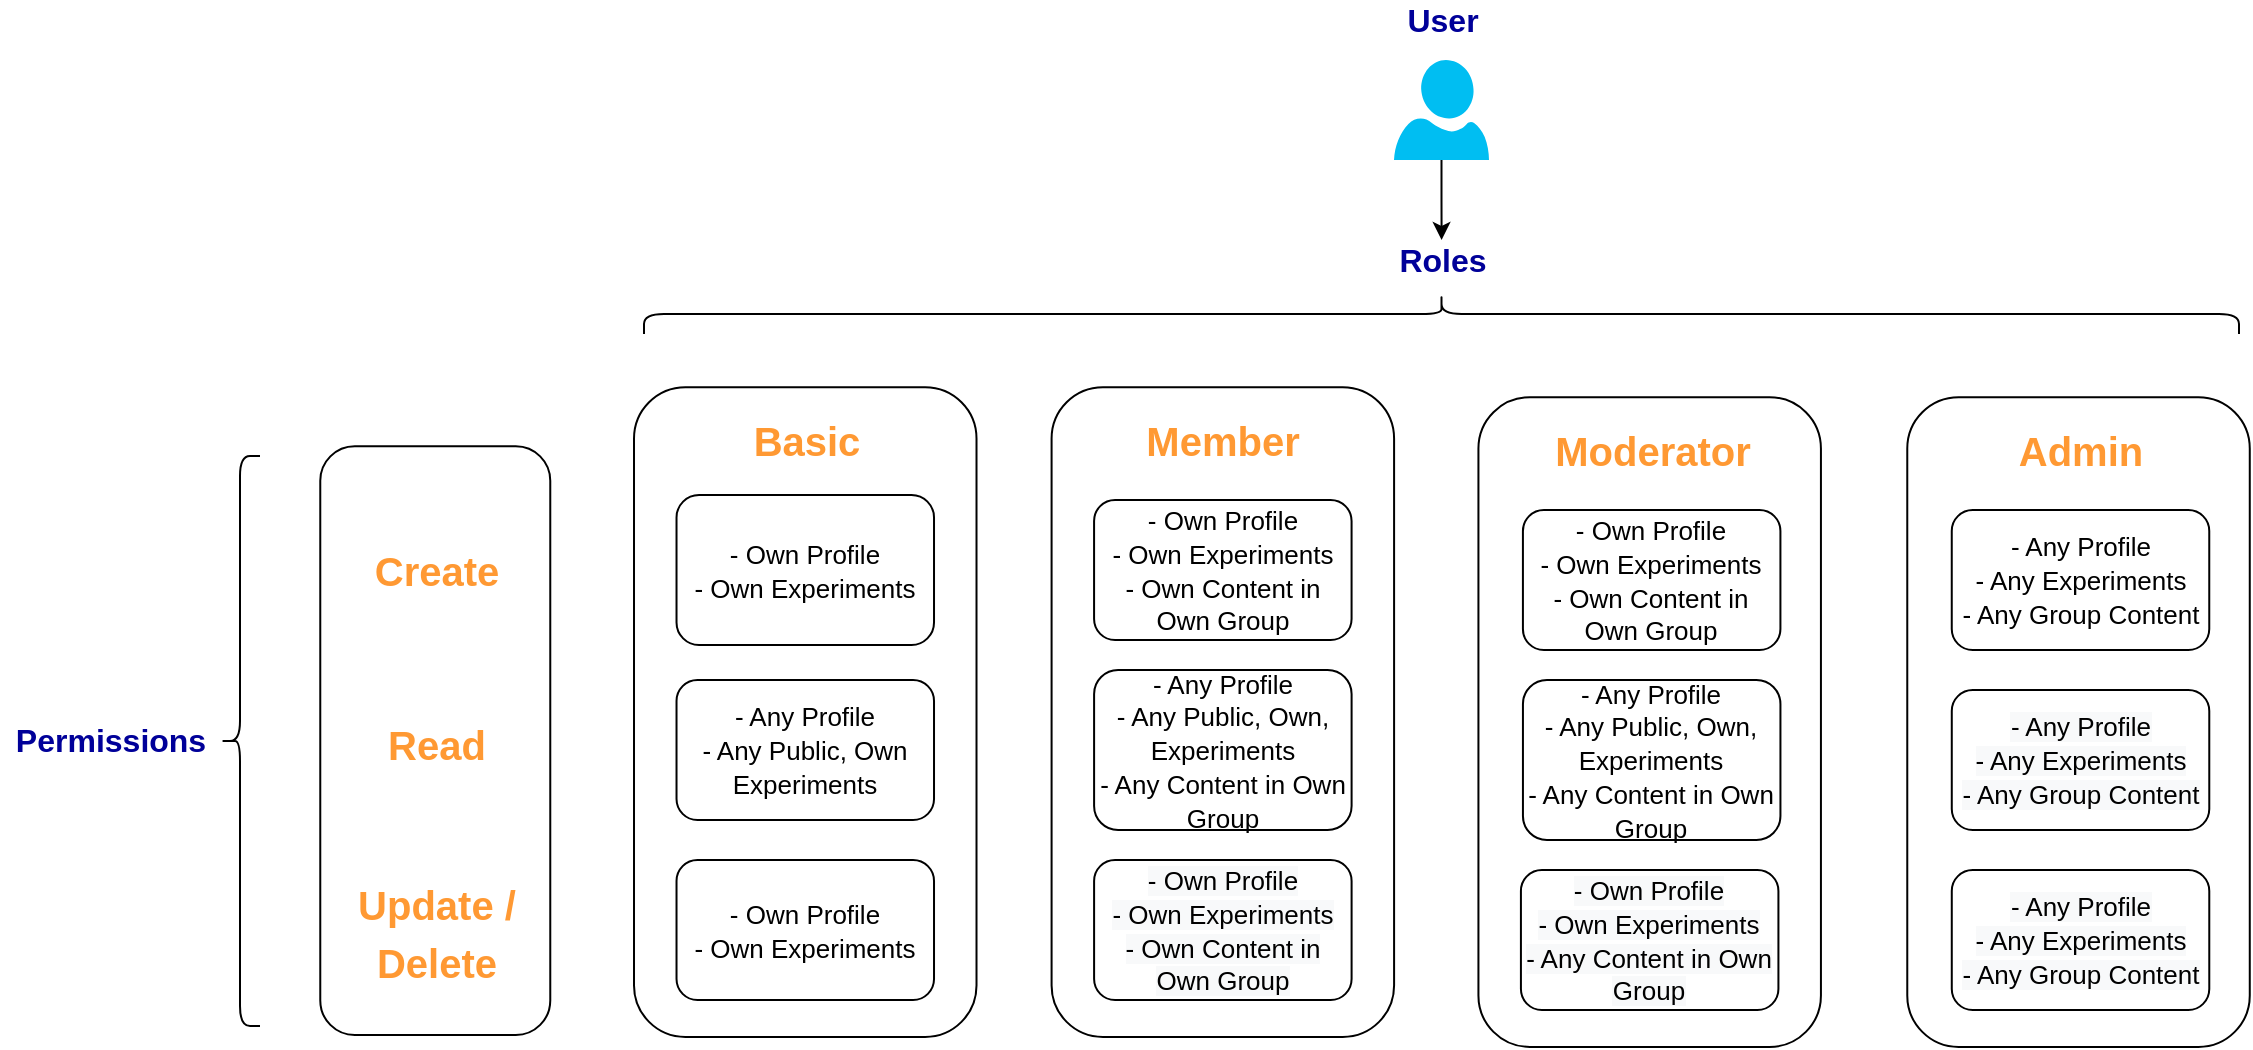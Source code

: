 <mxfile version="16.5.6" type="device"><diagram id="JhsakrCRFkK4ZC3d3u4y" name="Page-1"><mxGraphModel dx="1186" dy="1714" grid="1" gridSize="10" guides="1" tooltips="1" connect="1" arrows="1" fold="1" page="1" pageScale="1" pageWidth="850" pageHeight="1100" math="0" shadow="0"><root><mxCell id="0"/><mxCell id="1" parent="0"/><mxCell id="Q280yFxdXzW6MwvH0Jzr-74" value="" style="edgeStyle=orthogonalEdgeStyle;rounded=0;orthogonalLoop=1;jettySize=auto;html=1;fontSize=16;fontColor=#000000;" edge="1" parent="1" source="Q280yFxdXzW6MwvH0Jzr-4" target="Q280yFxdXzW6MwvH0Jzr-63"><mxGeometry relative="1" as="geometry"/></mxCell><mxCell id="Q280yFxdXzW6MwvH0Jzr-4" value="" style="verticalLabelPosition=bottom;html=1;verticalAlign=top;align=center;strokeColor=none;fillColor=#00BEF2;shape=mxgraph.azure.user;" vertex="1" parent="1"><mxGeometry x="1460" y="-120" width="47.5" height="50" as="geometry"/></mxCell><mxCell id="Q280yFxdXzW6MwvH0Jzr-40" value="" style="rounded=1;whiteSpace=wrap;html=1;fontSize=14;fontColor=#FF9933;rotation=90;" vertex="1" parent="1"><mxGeometry x="1003.21" y="120.4" width="324.84" height="171.25" as="geometry"/></mxCell><mxCell id="Q280yFxdXzW6MwvH0Jzr-41" value="&lt;font color=&quot;#000000&quot; style=&quot;font-size: 13px&quot;&gt;- Own Profile&lt;br&gt;- Own Experiments&lt;br&gt;&lt;/font&gt;" style="rounded=1;whiteSpace=wrap;html=1;fontSize=14;fontColor=#FF9933;" vertex="1" parent="1"><mxGeometry x="1101.26" y="97.5" width="128.75" height="75" as="geometry"/></mxCell><mxCell id="Q280yFxdXzW6MwvH0Jzr-44" value="&lt;font style=&quot;font-size: 20px&quot;&gt;Basic&lt;/font&gt;" style="text;strokeColor=none;fillColor=none;html=1;fontSize=24;fontStyle=1;verticalAlign=middle;align=center;rounded=0;fontColor=#FF9933;" vertex="1" parent="1"><mxGeometry x="1115.63" y="50" width="100" height="40" as="geometry"/></mxCell><mxCell id="Q280yFxdXzW6MwvH0Jzr-45" value="&lt;font style=&quot;font-size: 13px&quot;&gt;&lt;span style=&quot;color: rgb(0 , 0 , 0)&quot;&gt;- Any Profile&lt;/span&gt;&lt;br style=&quot;color: rgb(0 , 0 , 0)&quot;&gt;&lt;span style=&quot;color: rgb(0 , 0 , 0)&quot;&gt;- Any Public, Own Experiments&lt;/span&gt;&lt;/font&gt;&lt;font color=&quot;#000000&quot;&gt;&lt;br&gt;&lt;/font&gt;" style="rounded=1;whiteSpace=wrap;html=1;fontSize=14;fontColor=#FF9933;" vertex="1" parent="1"><mxGeometry x="1101.26" y="190" width="128.75" height="70" as="geometry"/></mxCell><mxCell id="Q280yFxdXzW6MwvH0Jzr-46" value="&lt;font color=&quot;#000000&quot; style=&quot;font-size: 13px&quot;&gt;- Own Profile&lt;br&gt;- Own Experiments&lt;br&gt;&lt;/font&gt;" style="rounded=1;whiteSpace=wrap;html=1;fontSize=14;fontColor=#FF9933;" vertex="1" parent="1"><mxGeometry x="1101.26" y="280" width="128.75" height="70" as="geometry"/></mxCell><mxCell id="Q280yFxdXzW6MwvH0Jzr-47" value="" style="rounded=1;whiteSpace=wrap;html=1;fontSize=14;fontColor=#FF9933;rotation=90;" vertex="1" parent="1"><mxGeometry x="1212" y="120.4" width="324.84" height="171.25" as="geometry"/></mxCell><mxCell id="Q280yFxdXzW6MwvH0Jzr-48" value="&lt;font style=&quot;font-size: 13px&quot;&gt;&lt;span style=&quot;color: rgb(0 , 0 , 0)&quot;&gt;- Own Profile&lt;/span&gt;&lt;br style=&quot;color: rgb(0 , 0 , 0)&quot;&gt;&lt;/font&gt;&lt;span style=&quot;color: rgb(0 , 0 , 0) ; font-size: 13px&quot;&gt;&lt;font style=&quot;font-size: 13px&quot;&gt;- Own Experiments&lt;br&gt;- Own Content in Own Group&lt;/font&gt;&lt;br&gt;&lt;/span&gt;" style="rounded=1;whiteSpace=wrap;html=1;fontSize=14;fontColor=#FF9933;" vertex="1" parent="1"><mxGeometry x="1310.04" y="100" width="128.75" height="70" as="geometry"/></mxCell><mxCell id="Q280yFxdXzW6MwvH0Jzr-49" value="&lt;font style=&quot;font-size: 20px&quot;&gt;Member&lt;/font&gt;" style="text;strokeColor=none;fillColor=none;html=1;fontSize=24;fontStyle=1;verticalAlign=middle;align=center;rounded=0;fontColor=#FF9933;" vertex="1" parent="1"><mxGeometry x="1324.42" y="50" width="100" height="40" as="geometry"/></mxCell><mxCell id="Q280yFxdXzW6MwvH0Jzr-50" value="&lt;font style=&quot;font-size: 13px&quot;&gt;&lt;span style=&quot;color: rgb(0 , 0 , 0)&quot;&gt;- Any Profile&lt;/span&gt;&lt;br style=&quot;color: rgb(0 , 0 , 0)&quot;&gt;&lt;/font&gt;&lt;span style=&quot;color: rgb(0 , 0 , 0) ; font-size: 13px&quot;&gt;&lt;font style=&quot;font-size: 13px&quot;&gt;- Any Public, Own, Experiments&lt;br&gt;- Any Content in Own Group&lt;/font&gt;&lt;br&gt;&lt;/span&gt;" style="rounded=1;whiteSpace=wrap;html=1;fontSize=14;fontColor=#FF9933;" vertex="1" parent="1"><mxGeometry x="1310.05" y="185" width="128.75" height="80" as="geometry"/></mxCell><mxCell id="Q280yFxdXzW6MwvH0Jzr-51" value="&lt;font style=&quot;font-size: 13px&quot;&gt;&lt;span style=&quot;color: rgb(0 , 0 , 0) ; font-family: &amp;#34;helvetica&amp;#34; ; font-style: normal ; font-weight: 400 ; letter-spacing: normal ; text-align: center ; text-indent: 0px ; text-transform: none ; word-spacing: 0px ; background-color: rgb(248 , 249 , 250) ; display: inline ; float: none&quot;&gt;- Own Profile&lt;/span&gt;&lt;br style=&quot;color: rgb(0 , 0 , 0) ; font-family: &amp;#34;helvetica&amp;#34; ; font-style: normal ; font-weight: 400 ; letter-spacing: normal ; text-align: center ; text-indent: 0px ; text-transform: none ; word-spacing: 0px ; background-color: rgb(248 , 249 , 250)&quot;&gt;&lt;/font&gt;&lt;span style=&quot;color: rgb(0 , 0 , 0) ; font-family: &amp;#34;helvetica&amp;#34; ; font-style: normal ; font-weight: 400 ; letter-spacing: normal ; text-align: center ; text-indent: 0px ; text-transform: none ; word-spacing: 0px ; background-color: rgb(248 , 249 , 250) ; display: inline ; float: none ; font-size: 13px&quot;&gt;&lt;font style=&quot;font-size: 13px&quot;&gt;- Own Experiments&lt;br&gt;- Own Content in Own Group&lt;/font&gt;&lt;br&gt;&lt;/span&gt;" style="rounded=1;whiteSpace=wrap;html=1;fontSize=14;fontColor=#FF9933;" vertex="1" parent="1"><mxGeometry x="1310.05" y="280" width="128.75" height="70" as="geometry"/></mxCell><mxCell id="Q280yFxdXzW6MwvH0Jzr-52" value="" style="rounded=1;whiteSpace=wrap;html=1;fontSize=14;fontColor=#FF9933;rotation=90;" vertex="1" parent="1"><mxGeometry x="1425.42" y="125.4" width="324.84" height="171.25" as="geometry"/></mxCell><mxCell id="Q280yFxdXzW6MwvH0Jzr-53" value="&lt;font style=&quot;font-size: 13px&quot;&gt;&lt;span style=&quot;color: rgb(0 , 0 , 0)&quot;&gt;- Own Profile&lt;/span&gt;&lt;br style=&quot;color: rgb(0 , 0 , 0)&quot;&gt;&lt;/font&gt;&lt;span style=&quot;color: rgb(0 , 0 , 0) ; font-size: 13px&quot;&gt;&lt;font style=&quot;font-size: 13px&quot;&gt;- Own Experiments&lt;br&gt;- Own Content in Own Group&lt;/font&gt;&lt;br&gt;&lt;/span&gt;" style="rounded=1;whiteSpace=wrap;html=1;fontSize=14;fontColor=#FF9933;" vertex="1" parent="1"><mxGeometry x="1524.46" y="105" width="128.75" height="70" as="geometry"/></mxCell><mxCell id="Q280yFxdXzW6MwvH0Jzr-54" value="&lt;font style=&quot;font-size: 20px&quot;&gt;Moderator&lt;/font&gt;" style="text;strokeColor=none;fillColor=none;html=1;fontSize=24;fontStyle=1;verticalAlign=middle;align=center;rounded=0;fontColor=#FF9933;" vertex="1" parent="1"><mxGeometry x="1538.84" y="55" width="100" height="40" as="geometry"/></mxCell><mxCell id="Q280yFxdXzW6MwvH0Jzr-57" value="" style="rounded=1;whiteSpace=wrap;html=1;fontSize=14;fontColor=#FF9933;rotation=90;" vertex="1" parent="1"><mxGeometry x="1639.84" y="125.4" width="324.84" height="171.25" as="geometry"/></mxCell><mxCell id="Q280yFxdXzW6MwvH0Jzr-58" value="&lt;font style=&quot;font-size: 13px&quot;&gt;&lt;span style=&quot;color: rgb(0 , 0 , 0)&quot;&gt;- Any Profile&lt;/span&gt;&lt;br style=&quot;color: rgb(0 , 0 , 0)&quot;&gt;&lt;/font&gt;&lt;span style=&quot;color: rgb(0 , 0 , 0) ; font-size: 13px&quot;&gt;&lt;font style=&quot;font-size: 13px&quot;&gt;- Any Experiments&lt;br&gt;- Any Group Content&lt;/font&gt;&lt;br&gt;&lt;/span&gt;" style="rounded=1;whiteSpace=wrap;html=1;fontSize=14;fontColor=#FF9933;" vertex="1" parent="1"><mxGeometry x="1738.88" y="105" width="128.75" height="70" as="geometry"/></mxCell><mxCell id="Q280yFxdXzW6MwvH0Jzr-59" value="&lt;font style=&quot;font-size: 20px&quot;&gt;Admin&lt;/font&gt;" style="text;strokeColor=none;fillColor=none;html=1;fontSize=24;fontStyle=1;verticalAlign=middle;align=center;rounded=0;fontColor=#FF9933;" vertex="1" parent="1"><mxGeometry x="1753.26" y="55" width="100" height="40" as="geometry"/></mxCell><mxCell id="Q280yFxdXzW6MwvH0Jzr-60" value="&lt;font style=&quot;font-size: 13px&quot;&gt;&lt;span style=&quot;font-family: &amp;#34;helvetica&amp;#34; ; font-style: normal ; font-weight: 400 ; letter-spacing: normal ; text-align: center ; text-indent: 0px ; text-transform: none ; word-spacing: 0px ; background-color: rgb(248 , 249 , 250) ; color: rgb(0 , 0 , 0)&quot;&gt;- Any Profile&lt;/span&gt;&lt;br style=&quot;font-family: &amp;#34;helvetica&amp;#34; ; font-style: normal ; font-weight: 400 ; letter-spacing: normal ; text-align: center ; text-indent: 0px ; text-transform: none ; word-spacing: 0px ; background-color: rgb(248 , 249 , 250) ; color: rgb(0 , 0 , 0)&quot;&gt;&lt;span style=&quot;font-family: &amp;#34;helvetica&amp;#34; ; font-style: normal ; font-weight: 400 ; letter-spacing: normal ; text-align: center ; text-indent: 0px ; text-transform: none ; word-spacing: 0px ; background-color: rgb(248 , 249 , 250) ; color: rgb(0 , 0 , 0)&quot;&gt;- Any Experiments&lt;br&gt;- Any Group Content&lt;/span&gt;&lt;/font&gt;" style="rounded=1;whiteSpace=wrap;html=1;fontSize=14;fontColor=#FF9933;" vertex="1" parent="1"><mxGeometry x="1738.89" y="195" width="128.75" height="70" as="geometry"/></mxCell><mxCell id="Q280yFxdXzW6MwvH0Jzr-61" value="&lt;font style=&quot;font-size: 13px&quot;&gt;&lt;span style=&quot;font-style: normal ; font-weight: 400 ; letter-spacing: normal ; text-align: center ; text-indent: 0px ; text-transform: none ; word-spacing: 0px ; color: rgb(0 , 0 , 0) ; font-family: &amp;#34;helvetica&amp;#34; ; background-color: rgb(248 , 249 , 250) ; display: inline ; float: none&quot;&gt;- Any Profile&lt;/span&gt;&lt;br style=&quot;font-style: normal ; font-weight: 400 ; letter-spacing: normal ; text-align: center ; text-indent: 0px ; text-transform: none ; word-spacing: 0px ; color: rgb(0 , 0 , 0) ; font-family: &amp;#34;helvetica&amp;#34; ; background-color: rgb(248 , 249 , 250)&quot;&gt;&lt;span style=&quot;font-style: normal ; font-weight: 400 ; letter-spacing: normal ; text-align: center ; text-indent: 0px ; text-transform: none ; word-spacing: 0px ; color: rgb(0 , 0 , 0) ; font-family: &amp;#34;helvetica&amp;#34; ; background-color: rgb(248 , 249 , 250) ; display: inline ; float: none&quot;&gt;- Any Experiments&lt;br&gt;- Any Group Content&lt;/span&gt;&lt;/font&gt;" style="rounded=1;whiteSpace=wrap;html=1;fontSize=14;fontColor=#FF9933;" vertex="1" parent="1"><mxGeometry x="1738.89" y="285" width="128.75" height="70" as="geometry"/></mxCell><mxCell id="Q280yFxdXzW6MwvH0Jzr-62" value="" style="shape=curlyBracket;whiteSpace=wrap;html=1;rounded=1;fontSize=14;fontColor=#FF9933;rotation=90;" vertex="1" parent="1"><mxGeometry x="1473.75" y="-391.75" width="20" height="797.5" as="geometry"/></mxCell><mxCell id="Q280yFxdXzW6MwvH0Jzr-63" value="&lt;b style=&quot;font-size: 16px&quot;&gt;&lt;font color=&quot;#000099&quot; style=&quot;font-size: 16px&quot;&gt;Roles&lt;/font&gt;&lt;/b&gt;" style="text;html=1;align=center;verticalAlign=middle;resizable=0;points=[];autosize=1;strokeColor=none;fillColor=none;fontSize=16;fontColor=#FF9933;" vertex="1" parent="1"><mxGeometry x="1453.75" y="-30" width="60" height="20" as="geometry"/></mxCell><mxCell id="Q280yFxdXzW6MwvH0Jzr-64" value="" style="rounded=1;whiteSpace=wrap;html=1;fontSize=16;fontColor=#000099;rotation=-90;" vertex="1" parent="1"><mxGeometry x="833.45" y="162.82" width="294.37" height="115" as="geometry"/></mxCell><mxCell id="Q280yFxdXzW6MwvH0Jzr-65" value="&lt;font style=&quot;font-size: 20px&quot;&gt;Create&lt;/font&gt;" style="text;strokeColor=none;fillColor=none;html=1;fontSize=24;fontStyle=1;verticalAlign=middle;align=center;rounded=0;fontColor=#FF9933;" vertex="1" parent="1"><mxGeometry x="930.63" y="115" width="100" height="40" as="geometry"/></mxCell><mxCell id="Q280yFxdXzW6MwvH0Jzr-66" value="&lt;font style=&quot;font-size: 20px&quot;&gt;Read&lt;/font&gt;" style="text;strokeColor=none;fillColor=none;html=1;fontSize=24;fontStyle=1;verticalAlign=middle;align=center;rounded=0;fontColor=#FF9933;" vertex="1" parent="1"><mxGeometry x="930.63" y="202" width="100" height="40" as="geometry"/></mxCell><mxCell id="Q280yFxdXzW6MwvH0Jzr-67" value="&lt;font style=&quot;font-size: 20px&quot;&gt;Update /&lt;br&gt;Delete&lt;/font&gt;" style="text;strokeColor=none;fillColor=none;html=1;fontSize=24;fontStyle=1;verticalAlign=middle;align=center;rounded=0;fontColor=#FF9933;" vertex="1" parent="1"><mxGeometry x="930.63" y="295.65" width="100" height="40" as="geometry"/></mxCell><mxCell id="Q280yFxdXzW6MwvH0Jzr-68" value="" style="shape=curlyBracket;whiteSpace=wrap;html=1;rounded=1;fontSize=16;fontColor=#000099;size=0.5;" vertex="1" parent="1"><mxGeometry x="873" y="78" width="20" height="285" as="geometry"/></mxCell><mxCell id="Q280yFxdXzW6MwvH0Jzr-69" value="&lt;font color=&quot;#000099&quot;&gt;&lt;b&gt;Permissions&lt;/b&gt;&lt;/font&gt;" style="text;html=1;align=center;verticalAlign=middle;resizable=0;points=[];autosize=1;strokeColor=none;fillColor=none;fontSize=16;fontColor=#FF9933;" vertex="1" parent="1"><mxGeometry x="763" y="210.32" width="110" height="20" as="geometry"/></mxCell><mxCell id="Q280yFxdXzW6MwvH0Jzr-70" value="&lt;font style=&quot;font-size: 13px&quot;&gt;&lt;span style=&quot;color: rgb(0 , 0 , 0)&quot;&gt;- Any Profile&lt;/span&gt;&lt;br style=&quot;color: rgb(0 , 0 , 0)&quot;&gt;&lt;/font&gt;&lt;span style=&quot;color: rgb(0 , 0 , 0) ; font-size: 13px&quot;&gt;&lt;font style=&quot;font-size: 13px&quot;&gt;- Any Public, Own, Experiments&lt;br&gt;- Any Content in Own Group&lt;/font&gt;&lt;br&gt;&lt;/span&gt;" style="rounded=1;whiteSpace=wrap;html=1;fontSize=14;fontColor=#FF9933;" vertex="1" parent="1"><mxGeometry x="1524.47" y="190" width="128.75" height="80" as="geometry"/></mxCell><mxCell id="Q280yFxdXzW6MwvH0Jzr-71" value="&lt;span style=&quot;color: rgb(0 , 0 , 0) ; font-family: &amp;#34;helvetica&amp;#34; ; font-size: 13px ; font-style: normal ; font-weight: 400 ; letter-spacing: normal ; text-align: center ; text-indent: 0px ; text-transform: none ; word-spacing: 0px ; background-color: rgb(248 , 249 , 250) ; display: inline ; float: none&quot;&gt;- Own Profile&lt;br&gt;- Own Experiments&lt;br&gt;- Any Content in Own Group&lt;br&gt;&lt;/span&gt;" style="rounded=1;whiteSpace=wrap;html=1;fontSize=14;fontColor=#FF9933;" vertex="1" parent="1"><mxGeometry x="1523.46" y="285" width="128.75" height="70" as="geometry"/></mxCell><mxCell id="Q280yFxdXzW6MwvH0Jzr-73" value="&lt;b style=&quot;font-size: 16px&quot;&gt;&lt;font color=&quot;#000099&quot; style=&quot;font-size: 16px&quot;&gt;User&lt;/font&gt;&lt;/b&gt;" style="text;html=1;align=center;verticalAlign=middle;resizable=0;points=[];autosize=1;strokeColor=none;fillColor=none;fontSize=16;fontColor=#FF9933;" vertex="1" parent="1"><mxGeometry x="1458.75" y="-150" width="50" height="20" as="geometry"/></mxCell></root></mxGraphModel></diagram></mxfile>